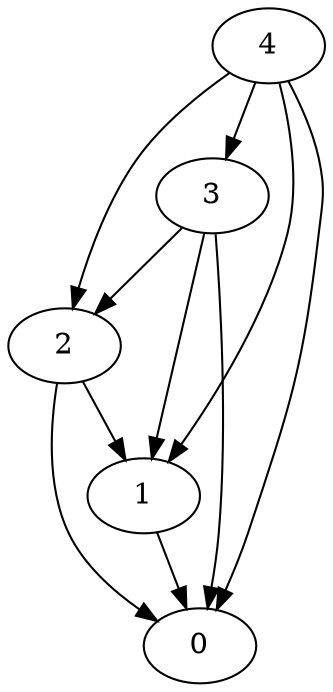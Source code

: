 digraph {
	1
	0
	2
	3
	4
	1 -> 0
	2 -> 0
	2 -> 1
	3 -> 0
	3 -> 1
	3 -> 2
	4 -> 0
	4 -> 1
	4 -> 2
	4 -> 3
}
